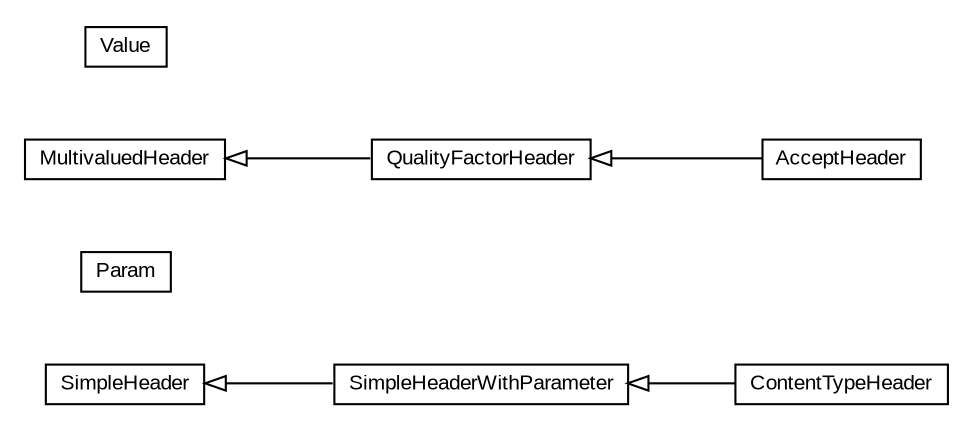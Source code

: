 #!/usr/local/bin/dot
#
# Class diagram 
# Generated by UMLGraph version R5_6-24-gf6e263 (http://www.umlgraph.org/)
#

digraph G {
	edge [fontname="arial",fontsize=10,labelfontname="arial",labelfontsize=10];
	node [fontname="arial",fontsize=10,shape=plaintext];
	nodesep=0.25;
	ranksep=0.5;
	rankdir=LR;
	// org.turbogwt.net.http.client.header.SimpleHeaderWithParameter
	c316 [label=<<table title="org.turbogwt.net.http.client.header.SimpleHeaderWithParameter" border="0" cellborder="1" cellspacing="0" cellpadding="2" port="p" href="./SimpleHeaderWithParameter.html">
		<tr><td><table border="0" cellspacing="0" cellpadding="1">
<tr><td align="center" balign="center"> SimpleHeaderWithParameter </td></tr>
		</table></td></tr>
		</table>>, URL="./SimpleHeaderWithParameter.html", fontname="arial", fontcolor="black", fontsize=10.0];
	// org.turbogwt.net.http.client.header.SimpleHeaderWithParameter.Param
	c317 [label=<<table title="org.turbogwt.net.http.client.header.SimpleHeaderWithParameter.Param" border="0" cellborder="1" cellspacing="0" cellpadding="2" port="p" href="./SimpleHeaderWithParameter.Param.html">
		<tr><td><table border="0" cellspacing="0" cellpadding="1">
<tr><td align="center" balign="center"> Param </td></tr>
		</table></td></tr>
		</table>>, URL="./SimpleHeaderWithParameter.Param.html", fontname="arial", fontcolor="black", fontsize=10.0];
	// org.turbogwt.net.http.client.header.SimpleHeader
	c318 [label=<<table title="org.turbogwt.net.http.client.header.SimpleHeader" border="0" cellborder="1" cellspacing="0" cellpadding="2" port="p" href="./SimpleHeader.html">
		<tr><td><table border="0" cellspacing="0" cellpadding="1">
<tr><td align="center" balign="center"> SimpleHeader </td></tr>
		</table></td></tr>
		</table>>, URL="./SimpleHeader.html", fontname="arial", fontcolor="black", fontsize=10.0];
	// org.turbogwt.net.http.client.header.QualityFactorHeader
	c319 [label=<<table title="org.turbogwt.net.http.client.header.QualityFactorHeader" border="0" cellborder="1" cellspacing="0" cellpadding="2" port="p" href="./QualityFactorHeader.html">
		<tr><td><table border="0" cellspacing="0" cellpadding="1">
<tr><td align="center" balign="center"> QualityFactorHeader </td></tr>
		</table></td></tr>
		</table>>, URL="./QualityFactorHeader.html", fontname="arial", fontcolor="black", fontsize=10.0];
	// org.turbogwt.net.http.client.header.QualityFactorHeader.Value
	c320 [label=<<table title="org.turbogwt.net.http.client.header.QualityFactorHeader.Value" border="0" cellborder="1" cellspacing="0" cellpadding="2" port="p" href="./QualityFactorHeader.Value.html">
		<tr><td><table border="0" cellspacing="0" cellpadding="1">
<tr><td align="center" balign="center"> Value </td></tr>
		</table></td></tr>
		</table>>, URL="./QualityFactorHeader.Value.html", fontname="arial", fontcolor="black", fontsize=10.0];
	// org.turbogwt.net.http.client.header.MultivaluedHeader
	c321 [label=<<table title="org.turbogwt.net.http.client.header.MultivaluedHeader" border="0" cellborder="1" cellspacing="0" cellpadding="2" port="p" href="./MultivaluedHeader.html">
		<tr><td><table border="0" cellspacing="0" cellpadding="1">
<tr><td align="center" balign="center"> MultivaluedHeader </td></tr>
		</table></td></tr>
		</table>>, URL="./MultivaluedHeader.html", fontname="arial", fontcolor="black", fontsize=10.0];
	// org.turbogwt.net.http.client.header.ContentTypeHeader
	c322 [label=<<table title="org.turbogwt.net.http.client.header.ContentTypeHeader" border="0" cellborder="1" cellspacing="0" cellpadding="2" port="p" href="./ContentTypeHeader.html">
		<tr><td><table border="0" cellspacing="0" cellpadding="1">
<tr><td align="center" balign="center"> ContentTypeHeader </td></tr>
		</table></td></tr>
		</table>>, URL="./ContentTypeHeader.html", fontname="arial", fontcolor="black", fontsize=10.0];
	// org.turbogwt.net.http.client.header.AcceptHeader
	c323 [label=<<table title="org.turbogwt.net.http.client.header.AcceptHeader" border="0" cellborder="1" cellspacing="0" cellpadding="2" port="p" href="./AcceptHeader.html">
		<tr><td><table border="0" cellspacing="0" cellpadding="1">
<tr><td align="center" balign="center"> AcceptHeader </td></tr>
		</table></td></tr>
		</table>>, URL="./AcceptHeader.html", fontname="arial", fontcolor="black", fontsize=10.0];
	//org.turbogwt.net.http.client.header.SimpleHeaderWithParameter extends org.turbogwt.net.http.client.header.SimpleHeader
	c318:p -> c316:p [dir=back,arrowtail=empty];
	//org.turbogwt.net.http.client.header.QualityFactorHeader extends org.turbogwt.net.http.client.header.MultivaluedHeader
	c321:p -> c319:p [dir=back,arrowtail=empty];
	//org.turbogwt.net.http.client.header.ContentTypeHeader extends org.turbogwt.net.http.client.header.SimpleHeaderWithParameter
	c316:p -> c322:p [dir=back,arrowtail=empty];
	//org.turbogwt.net.http.client.header.AcceptHeader extends org.turbogwt.net.http.client.header.QualityFactorHeader
	c319:p -> c323:p [dir=back,arrowtail=empty];
}

